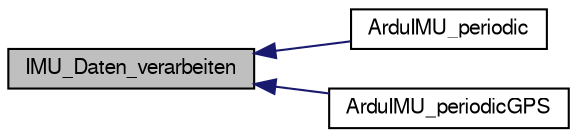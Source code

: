 digraph "IMU_Daten_verarbeiten"
{
  edge [fontname="FreeSans",fontsize="10",labelfontname="FreeSans",labelfontsize="10"];
  node [fontname="FreeSans",fontsize="10",shape=record];
  rankdir="LR";
  Node1 [label="IMU_Daten_verarbeiten",height=0.2,width=0.4,color="black", fillcolor="grey75", style="filled", fontcolor="black"];
  Node1 -> Node2 [dir="back",color="midnightblue",fontsize="10",style="solid",fontname="FreeSans"];
  Node2 [label="ArduIMU_periodic",height=0.2,width=0.4,color="black", fillcolor="white", style="filled",URL="$modules_2ins_2ins__arduimu_8c.html#a9084095772fef629b46485b78cb1fd7a"];
  Node1 -> Node3 [dir="back",color="midnightblue",fontsize="10",style="solid",fontname="FreeSans"];
  Node3 [label="ArduIMU_periodicGPS",height=0.2,width=0.4,color="black", fillcolor="white", style="filled",URL="$modules_2ins_2ins__arduimu_8c.html#a71ab195043b0eef3d99d90fe9d227f1c"];
}
